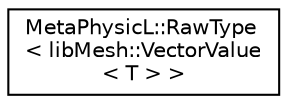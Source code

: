 digraph "类继承关系图"
{
 // INTERACTIVE_SVG=YES
  edge [fontname="Helvetica",fontsize="10",labelfontname="Helvetica",labelfontsize="10"];
  node [fontname="Helvetica",fontsize="10",shape=record];
  rankdir="LR";
  Node1 [label="MetaPhysicL::RawType\l\< libMesh::VectorValue\l\< T \> \>",height=0.2,width=0.4,color="black", fillcolor="white", style="filled",URL="$structMetaPhysicL_1_1RawType_3_01libMesh_1_1VectorValue_3_01T_01_4_01_4.html"];
}
